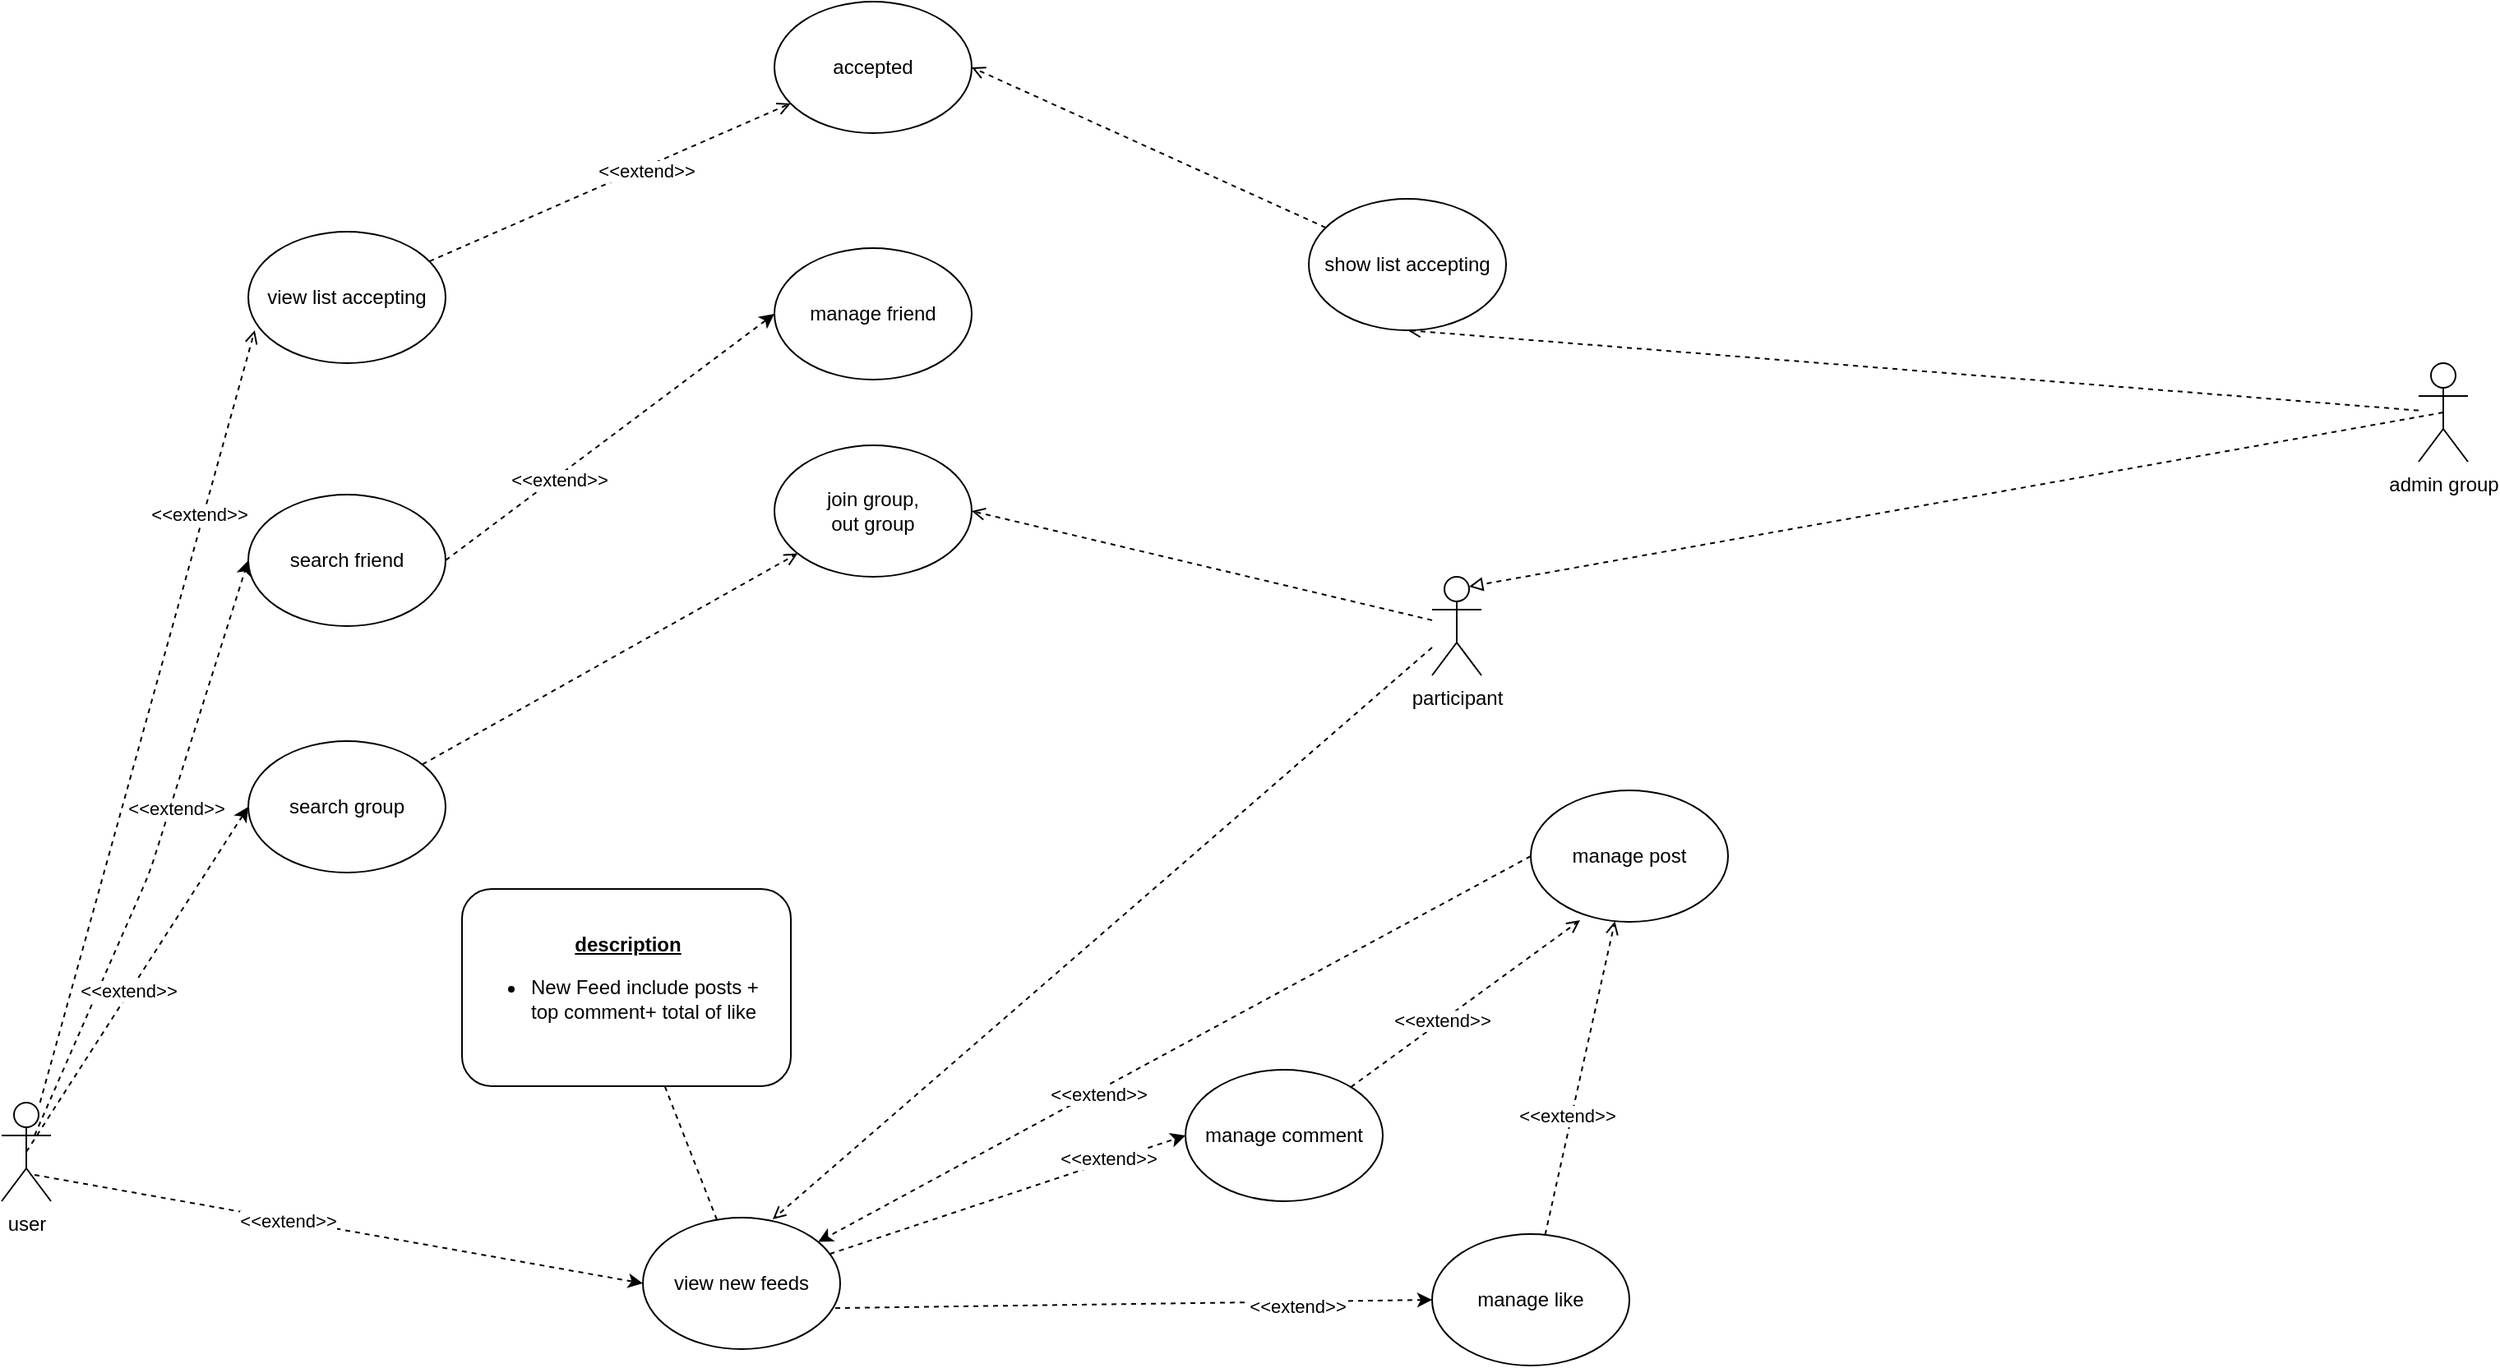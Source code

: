 <mxfile version="15.5.4" type="embed" pages="2"><diagram id="LAWP7Q3Ea5RS2r_GDeiX" name="new feed system"><mxGraphModel dx="1277" dy="1279" grid="1" gridSize="10" guides="1" tooltips="1" connect="1" arrows="1" fold="1" page="1" pageScale="1" pageWidth="850" pageHeight="1100" background="none" math="0" shadow="0"><root><mxCell id="0"/><mxCell id="1" parent="0"/><mxCell id="VZ_Q3QNnJid0dUCNUunO-25" style="edgeStyle=none;rounded=1;orthogonalLoop=1;jettySize=auto;html=1;entryX=0.033;entryY=0.75;entryDx=0;entryDy=0;entryPerimeter=0;dashed=1;endArrow=open;endFill=0;" edge="1" parent="1" source="5" target="VZ_Q3QNnJid0dUCNUunO-24"><mxGeometry relative="1" as="geometry"/></mxCell><mxCell id="VZ_Q3QNnJid0dUCNUunO-29" value="&amp;lt;&amp;lt;extend&amp;gt;&amp;gt;" style="edgeLabel;html=1;align=center;verticalAlign=middle;resizable=0;points=[];" vertex="1" connectable="0" parent="VZ_Q3QNnJid0dUCNUunO-25"><mxGeometry x="0.522" y="3" relative="1" as="geometry"><mxPoint as="offset"/></mxGeometry></mxCell><mxCell id="5" value="user" style="shape=umlActor;verticalLabelPosition=bottom;verticalAlign=top;html=1;outlineConnect=0;" vertex="1" parent="1"><mxGeometry x="-600" y="170" width="30" height="60" as="geometry"/></mxCell><mxCell id="wzuYN04QpGuq5Ow9cf39-12" value="manage post" style="ellipse;whiteSpace=wrap;html=1;" vertex="1" parent="1"><mxGeometry x="330" y="-20" width="120" height="80" as="geometry"/></mxCell><mxCell id="wzuYN04QpGuq5Ow9cf39-13" value="" style="endArrow=classic;html=1;rounded=1;dashed=1;exitX=0;exitY=0.5;exitDx=0;exitDy=0;" edge="1" parent="1" source="wzuYN04QpGuq5Ow9cf39-12" target="wzuYN04QpGuq5Ow9cf39-23"><mxGeometry width="50" height="50" relative="1" as="geometry"><mxPoint x="60" y="130" as="sourcePoint"/><mxPoint x="-100" y="120" as="targetPoint"/></mxGeometry></mxCell><mxCell id="VZ_Q3QNnJid0dUCNUunO-12" value="&amp;lt;&amp;lt;extend&amp;gt;&amp;gt;" style="edgeLabel;html=1;align=center;verticalAlign=middle;resizable=0;points=[];" vertex="1" connectable="0" parent="wzuYN04QpGuq5Ow9cf39-13"><mxGeometry x="0.217" y="2" relative="1" as="geometry"><mxPoint as="offset"/></mxGeometry></mxCell><mxCell id="VZ_Q3QNnJid0dUCNUunO-10" style="edgeStyle=none;rounded=1;orthogonalLoop=1;jettySize=auto;html=1;entryX=0.25;entryY=0.988;entryDx=0;entryDy=0;entryPerimeter=0;dashed=1;endArrow=open;endFill=0;" edge="1" parent="1" source="wzuYN04QpGuq5Ow9cf39-14" target="wzuYN04QpGuq5Ow9cf39-12"><mxGeometry relative="1" as="geometry"/></mxCell><mxCell id="VZ_Q3QNnJid0dUCNUunO-16" value="&amp;lt;&amp;lt;extend&amp;gt;&amp;gt;" style="edgeLabel;html=1;align=center;verticalAlign=middle;resizable=0;points=[];" vertex="1" connectable="0" parent="VZ_Q3QNnJid0dUCNUunO-10"><mxGeometry x="-0.204" relative="1" as="geometry"><mxPoint as="offset"/></mxGeometry></mxCell><mxCell id="wzuYN04QpGuq5Ow9cf39-14" value="manage comment" style="ellipse;whiteSpace=wrap;html=1;" vertex="1" parent="1"><mxGeometry x="120" y="150" width="120" height="80" as="geometry"/></mxCell><mxCell id="VZ_Q3QNnJid0dUCNUunO-11" style="edgeStyle=none;rounded=1;orthogonalLoop=1;jettySize=auto;html=1;dashed=1;endArrow=open;endFill=0;" edge="1" parent="1" source="wzuYN04QpGuq5Ow9cf39-15" target="wzuYN04QpGuq5Ow9cf39-12"><mxGeometry relative="1" as="geometry"/></mxCell><mxCell id="VZ_Q3QNnJid0dUCNUunO-17" value="&amp;lt;&amp;lt;extend&amp;gt;&amp;gt;" style="edgeLabel;html=1;align=center;verticalAlign=middle;resizable=0;points=[];" vertex="1" connectable="0" parent="VZ_Q3QNnJid0dUCNUunO-11"><mxGeometry x="-0.247" y="3" relative="1" as="geometry"><mxPoint as="offset"/></mxGeometry></mxCell><mxCell id="wzuYN04QpGuq5Ow9cf39-15" value="manage like" style="ellipse;whiteSpace=wrap;html=1;" vertex="1" parent="1"><mxGeometry x="270" y="250" width="120" height="80" as="geometry"/></mxCell><mxCell id="wzuYN04QpGuq5Ow9cf39-16" value="search friend" style="ellipse;whiteSpace=wrap;html=1;" vertex="1" parent="1"><mxGeometry x="-450" y="-200" width="120" height="80" as="geometry"/></mxCell><mxCell id="wzuYN04QpGuq5Ow9cf39-18" value="" style="endArrow=classic;html=1;rounded=1;dashed=1;entryX=0;entryY=0.5;entryDx=0;entryDy=0;" edge="1" parent="1" source="wzuYN04QpGuq5Ow9cf39-23" target="wzuYN04QpGuq5Ow9cf39-14"><mxGeometry width="50" height="50" relative="1" as="geometry"><mxPoint x="60" y="150" as="sourcePoint"/><mxPoint x="191.894" y="120.897" as="targetPoint"/></mxGeometry></mxCell><mxCell id="VZ_Q3QNnJid0dUCNUunO-13" value="&amp;lt;&amp;lt;extend&amp;gt;&amp;gt;" style="edgeLabel;html=1;align=center;verticalAlign=middle;resizable=0;points=[];" vertex="1" connectable="0" parent="wzuYN04QpGuq5Ow9cf39-18"><mxGeometry x="0.565" y="2" relative="1" as="geometry"><mxPoint as="offset"/></mxGeometry></mxCell><mxCell id="wzuYN04QpGuq5Ow9cf39-19" value="" style="endArrow=classic;html=1;rounded=1;dashed=1;entryX=0;entryY=0.5;entryDx=0;entryDy=0;exitX=0.975;exitY=0.688;exitDx=0;exitDy=0;exitPerimeter=0;" edge="1" parent="1" source="wzuYN04QpGuq5Ow9cf39-23" target="wzuYN04QpGuq5Ow9cf39-15"><mxGeometry width="50" height="50" relative="1" as="geometry"><mxPoint x="60" y="190" as="sourcePoint"/><mxPoint x="170" y="190" as="targetPoint"/></mxGeometry></mxCell><mxCell id="VZ_Q3QNnJid0dUCNUunO-15" value="&amp;lt;&amp;lt;extend&amp;gt;&amp;gt;" style="edgeLabel;html=1;align=center;verticalAlign=middle;resizable=0;points=[];" vertex="1" connectable="0" parent="wzuYN04QpGuq5Ow9cf39-19"><mxGeometry x="0.548" y="-3" relative="1" as="geometry"><mxPoint as="offset"/></mxGeometry></mxCell><mxCell id="wzuYN04QpGuq5Ow9cf39-20" value="" style="endArrow=classic;html=1;rounded=1;dashed=1;entryX=0;entryY=0.5;entryDx=0;entryDy=0;" edge="1" parent="1" target="wzuYN04QpGuq5Ow9cf39-16"><mxGeometry width="50" height="50" relative="1" as="geometry"><mxPoint x="-580" y="190" as="sourcePoint"/><mxPoint x="170" y="290" as="targetPoint"/><Array as="points"><mxPoint x="-510" y="30"/></Array></mxGeometry></mxCell><mxCell id="VZ_Q3QNnJid0dUCNUunO-20" value="&amp;lt;&amp;lt;extend&amp;gt;&amp;gt;" style="edgeLabel;html=1;align=center;verticalAlign=middle;resizable=0;points=[];" vertex="1" connectable="0" parent="wzuYN04QpGuq5Ow9cf39-20"><mxGeometry x="0.162" y="-3" relative="1" as="geometry"><mxPoint as="offset"/></mxGeometry></mxCell><mxCell id="VZ_Q3QNnJid0dUCNUunO-6" style="edgeStyle=none;rounded=1;orthogonalLoop=1;jettySize=auto;html=1;dashed=1;endArrow=none;endFill=0;" edge="1" parent="1" source="wzuYN04QpGuq5Ow9cf39-23" target="VZ_Q3QNnJid0dUCNUunO-5"><mxGeometry relative="1" as="geometry"/></mxCell><mxCell id="wzuYN04QpGuq5Ow9cf39-23" value="view new feeds" style="ellipse;whiteSpace=wrap;html=1;" vertex="1" parent="1"><mxGeometry x="-210" y="240" width="120" height="80" as="geometry"/></mxCell><mxCell id="wzuYN04QpGuq5Ow9cf39-25" style="edgeStyle=none;rounded=1;orthogonalLoop=1;jettySize=auto;html=1;exitX=0.5;exitY=0.5;exitDx=0;exitDy=0;exitPerimeter=0;dashed=1;entryX=0;entryY=0.5;entryDx=0;entryDy=0;" edge="1" parent="1" source="5" target="wzuYN04QpGuq5Ow9cf39-27"><mxGeometry relative="1" as="geometry"/></mxCell><mxCell id="VZ_Q3QNnJid0dUCNUunO-19" value="&amp;lt;&amp;lt;extend&amp;gt;&amp;gt;" style="edgeLabel;html=1;align=center;verticalAlign=middle;resizable=0;points=[];" vertex="1" connectable="0" parent="wzuYN04QpGuq5Ow9cf39-25"><mxGeometry x="-0.068" y="1" relative="1" as="geometry"><mxPoint as="offset"/></mxGeometry></mxCell><mxCell id="VZ_Q3QNnJid0dUCNUunO-23" value="" style="edgeStyle=none;rounded=1;orthogonalLoop=1;jettySize=auto;html=1;dashed=1;endArrow=open;endFill=0;" edge="1" parent="1" source="wzuYN04QpGuq5Ow9cf39-27" target="VZ_Q3QNnJid0dUCNUunO-22"><mxGeometry relative="1" as="geometry"/></mxCell><mxCell id="wzuYN04QpGuq5Ow9cf39-27" value="search group" style="ellipse;whiteSpace=wrap;html=1;" vertex="1" parent="1"><mxGeometry x="-450" y="-50" width="120" height="80" as="geometry"/></mxCell><mxCell id="wzuYN04QpGuq5Ow9cf39-28" style="edgeStyle=none;rounded=1;orthogonalLoop=1;jettySize=auto;html=1;dashed=1;entryX=0;entryY=0.5;entryDx=0;entryDy=0;exitX=0.667;exitY=0.733;exitDx=0;exitDy=0;exitPerimeter=0;" edge="1" parent="1" source="5" target="wzuYN04QpGuq5Ow9cf39-23"><mxGeometry relative="1" as="geometry"><mxPoint x="-470" y="300" as="sourcePoint"/><mxPoint x="-285" y="260" as="targetPoint"/></mxGeometry></mxCell><mxCell id="VZ_Q3QNnJid0dUCNUunO-18" value="&amp;lt;&amp;lt;extend&amp;gt;&amp;gt;" style="edgeLabel;html=1;align=center;verticalAlign=middle;resizable=0;points=[];" vertex="1" connectable="0" parent="wzuYN04QpGuq5Ow9cf39-28"><mxGeometry x="-0.169" relative="1" as="geometry"><mxPoint as="offset"/></mxGeometry></mxCell><mxCell id="wzuYN04QpGuq5Ow9cf39-29" style="edgeStyle=none;rounded=1;orthogonalLoop=1;jettySize=auto;html=1;exitX=1;exitY=0.5;exitDx=0;exitDy=0;dashed=1;entryX=0;entryY=0.5;entryDx=0;entryDy=0;" edge="1" parent="1" source="wzuYN04QpGuq5Ow9cf39-16" target="wzuYN04QpGuq5Ow9cf39-30"><mxGeometry relative="1" as="geometry"><mxPoint x="-180" y="-120" as="sourcePoint"/><mxPoint x="-170" y="-240" as="targetPoint"/></mxGeometry></mxCell><mxCell id="VZ_Q3QNnJid0dUCNUunO-21" value="&amp;lt;&amp;lt;extend&amp;gt;&amp;gt;" style="edgeLabel;html=1;align=center;verticalAlign=middle;resizable=0;points=[];" vertex="1" connectable="0" parent="wzuYN04QpGuq5Ow9cf39-29"><mxGeometry x="-0.325" y="-2" relative="1" as="geometry"><mxPoint as="offset"/></mxGeometry></mxCell><mxCell id="wzuYN04QpGuq5Ow9cf39-30" value="manage friend" style="ellipse;whiteSpace=wrap;html=1;" vertex="1" parent="1"><mxGeometry x="-130" y="-350" width="120" height="80" as="geometry"/></mxCell><mxCell id="VZ_Q3QNnJid0dUCNUunO-5" value="&lt;div style=&quot;text-align: center&quot;&gt;&lt;span&gt;&lt;b&gt;&lt;u&gt;description&lt;/u&gt;&lt;/b&gt;&lt;/span&gt;&lt;/div&gt;&lt;div&gt;&lt;ul&gt;&lt;li&gt;New Feed include posts + top comment+ total of like&amp;nbsp;&lt;/li&gt;&lt;/ul&gt;&lt;/div&gt;" style="rounded=1;whiteSpace=wrap;html=1;align=left;" vertex="1" parent="1"><mxGeometry x="-320" y="40" width="200" height="120" as="geometry"/></mxCell><mxCell id="VZ_Q3QNnJid0dUCNUunO-22" value="join group,&lt;br&gt;out group" style="ellipse;whiteSpace=wrap;html=1;" vertex="1" parent="1"><mxGeometry x="-130" y="-230" width="120" height="80" as="geometry"/></mxCell><mxCell id="VZ_Q3QNnJid0dUCNUunO-27" value="" style="edgeStyle=none;rounded=1;orthogonalLoop=1;jettySize=auto;html=1;dashed=1;endArrow=open;endFill=0;" edge="1" parent="1" source="VZ_Q3QNnJid0dUCNUunO-24" target="VZ_Q3QNnJid0dUCNUunO-26"><mxGeometry relative="1" as="geometry"/></mxCell><mxCell id="VZ_Q3QNnJid0dUCNUunO-28" value="&amp;lt;&amp;lt;extend&amp;gt;&amp;gt;" style="edgeLabel;html=1;align=center;verticalAlign=middle;resizable=0;points=[];" vertex="1" connectable="0" parent="VZ_Q3QNnJid0dUCNUunO-27"><mxGeometry x="0.19" y="-2" relative="1" as="geometry"><mxPoint as="offset"/></mxGeometry></mxCell><mxCell id="VZ_Q3QNnJid0dUCNUunO-24" value="view list accepting" style="ellipse;whiteSpace=wrap;html=1;align=center;" vertex="1" parent="1"><mxGeometry x="-450" y="-360" width="120" height="80" as="geometry"/></mxCell><mxCell id="VZ_Q3QNnJid0dUCNUunO-26" value="accepted" style="ellipse;whiteSpace=wrap;html=1;align=center;" vertex="1" parent="1"><mxGeometry x="-130" y="-500" width="120" height="80" as="geometry"/></mxCell><mxCell id="UYqHLTlSj3w6waL4Ha8J-9" style="edgeStyle=none;rounded=1;orthogonalLoop=1;jettySize=auto;html=1;entryX=1;entryY=0.5;entryDx=0;entryDy=0;dashed=1;endArrow=open;endFill=0;" edge="1" parent="1" source="UYqHLTlSj3w6waL4Ha8J-11" target="VZ_Q3QNnJid0dUCNUunO-22"><mxGeometry relative="1" as="geometry"/></mxCell><mxCell id="UYqHLTlSj3w6waL4Ha8J-10" style="edgeStyle=none;rounded=1;orthogonalLoop=1;jettySize=auto;html=1;entryX=0.5;entryY=1;entryDx=0;entryDy=0;dashed=1;endArrow=open;endFill=0;" edge="1" parent="1" source="UYqHLTlSj3w6waL4Ha8J-5" target="UYqHLTlSj3w6waL4Ha8J-7"><mxGeometry relative="1" as="geometry"/></mxCell><mxCell id="UYqHLTlSj3w6waL4Ha8J-5" value="admin group" style="shape=umlActor;verticalLabelPosition=bottom;verticalAlign=top;html=1;outlineConnect=0;" vertex="1" parent="1"><mxGeometry x="870" y="-280" width="30" height="60" as="geometry"/></mxCell><mxCell id="UYqHLTlSj3w6waL4Ha8J-16" style="edgeStyle=none;rounded=1;orthogonalLoop=1;jettySize=auto;html=1;entryX=1;entryY=0.5;entryDx=0;entryDy=0;dashed=1;endArrow=open;endFill=0;" edge="1" parent="1" source="UYqHLTlSj3w6waL4Ha8J-7" target="VZ_Q3QNnJid0dUCNUunO-26"><mxGeometry relative="1" as="geometry"/></mxCell><mxCell id="UYqHLTlSj3w6waL4Ha8J-7" value="show list accepting" style="ellipse;whiteSpace=wrap;html=1;align=center;" vertex="1" parent="1"><mxGeometry x="195" y="-380" width="120" height="80" as="geometry"/></mxCell><mxCell id="UYqHLTlSj3w6waL4Ha8J-12" value="" style="edgeStyle=none;rounded=1;orthogonalLoop=1;jettySize=auto;html=1;dashed=1;endArrow=block;endFill=0;entryX=0.75;entryY=0.1;entryDx=0;entryDy=0;entryPerimeter=0;exitX=0.5;exitY=0.5;exitDx=0;exitDy=0;exitPerimeter=0;" edge="1" parent="1" source="UYqHLTlSj3w6waL4Ha8J-5" target="UYqHLTlSj3w6waL4Ha8J-11"><mxGeometry relative="1" as="geometry"><mxPoint x="190" y="-180" as="sourcePoint"/></mxGeometry></mxCell><mxCell id="UYqHLTlSj3w6waL4Ha8J-21" style="edgeStyle=none;rounded=1;orthogonalLoop=1;jettySize=auto;html=1;entryX=0.658;entryY=0.013;entryDx=0;entryDy=0;entryPerimeter=0;dashed=1;endArrow=open;endFill=0;" edge="1" parent="1" source="UYqHLTlSj3w6waL4Ha8J-11" target="wzuYN04QpGuq5Ow9cf39-23"><mxGeometry relative="1" as="geometry"/></mxCell><mxCell id="UYqHLTlSj3w6waL4Ha8J-11" value="participant&lt;br&gt;" style="shape=umlActor;verticalLabelPosition=bottom;verticalAlign=top;html=1;outlineConnect=0;" vertex="1" parent="1"><mxGeometry x="270" y="-150" width="30" height="60" as="geometry"/></mxCell></root></mxGraphModel></diagram><diagram id="g3JSmLHLSzNNZx1DzTmB" name="login"><mxGraphModel dx="1277" dy="179" grid="1" gridSize="10" guides="1" tooltips="1" connect="1" arrows="1" fold="1" page="1" pageScale="1" pageWidth="850" pageHeight="1100" math="0" shadow="0"><root><mxCell id="VOFtLbLylE9ugDeYmoAz-0"/><mxCell id="VOFtLbLylE9ugDeYmoAz-1" parent="VOFtLbLylE9ugDeYmoAz-0"/><mxCell id="kuB02qm6K5Ue0ssFk5mE-0" value="" style="rounded=0;whiteSpace=wrap;html=1;" vertex="1" parent="VOFtLbLylE9ugDeYmoAz-1"><mxGeometry x="-20" y="190" width="120" height="60" as="geometry"/></mxCell><mxCell id="kuB02qm6K5Ue0ssFk5mE-1" value="" style="rounded=0;whiteSpace=wrap;html=1;" vertex="1" parent="VOFtLbLylE9ugDeYmoAz-1"><mxGeometry x="-20" y="190" width="120" height="60" as="geometry"/></mxCell></root></mxGraphModel></diagram></mxfile>